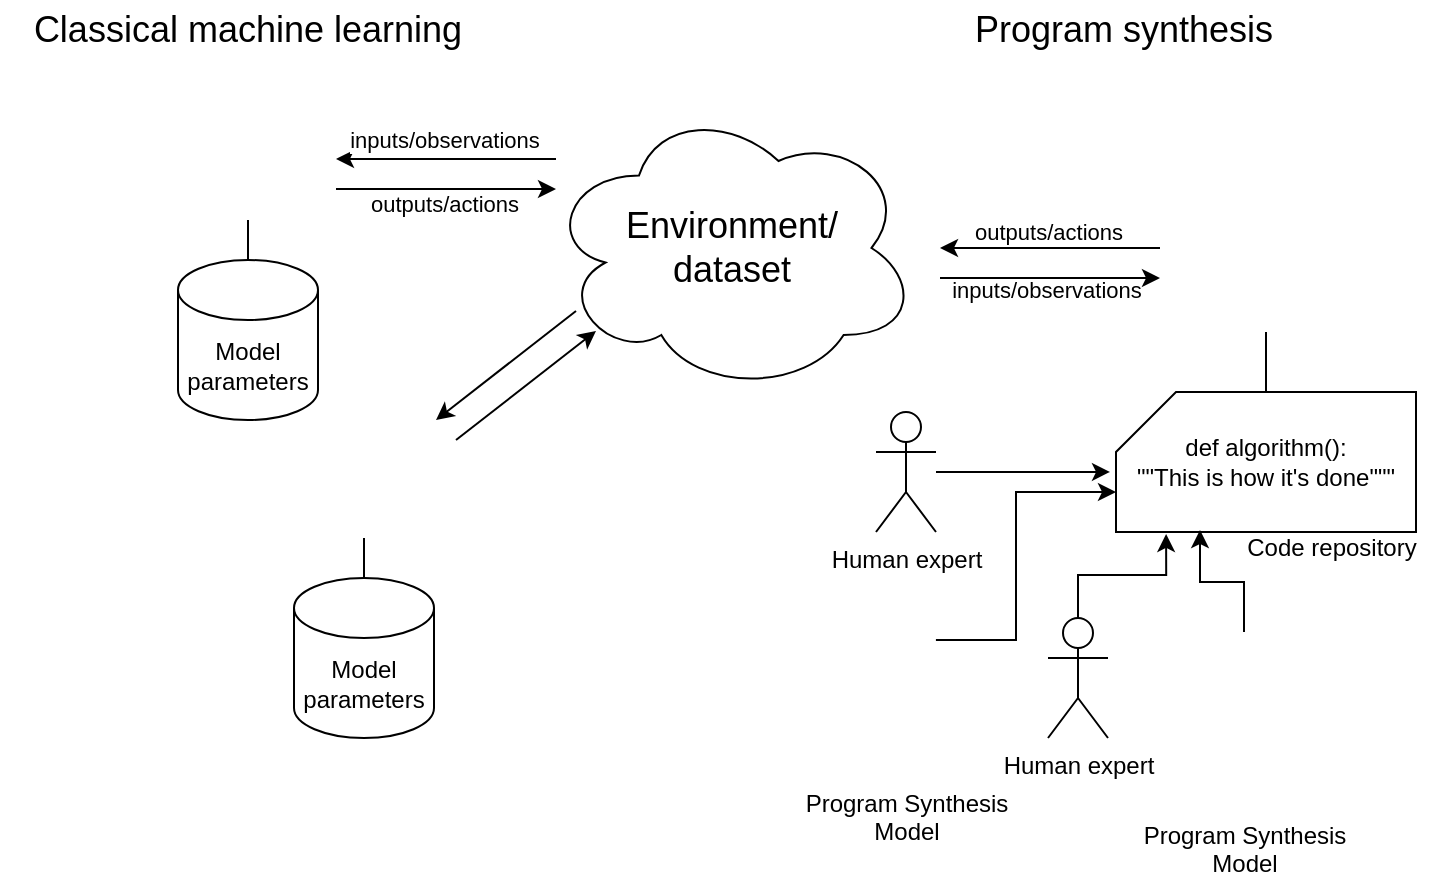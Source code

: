 <mxfile version="21.5.2" type="device">
  <diagram name="Page-1" id="VlZbHFtChdrGzwKs_LxF">
    <mxGraphModel dx="884" dy="758" grid="1" gridSize="10" guides="1" tooltips="1" connect="1" arrows="1" fold="1" page="1" pageScale="1" pageWidth="827" pageHeight="1169" math="0" shadow="0">
      <root>
        <mxCell id="0" />
        <mxCell id="1" parent="0" />
        <mxCell id="eirpmqJPmtOJmETznUmS-19" style="edgeStyle=orthogonalEdgeStyle;rounded=0;orthogonalLoop=1;jettySize=auto;html=1;endArrow=none;endFill=0;" parent="1" source="eirpmqJPmtOJmETznUmS-1" edge="1">
          <mxGeometry relative="1" as="geometry">
            <mxPoint x="695" y="246" as="targetPoint" />
          </mxGeometry>
        </mxCell>
        <mxCell id="eirpmqJPmtOJmETznUmS-1" value="def algorithm():&lt;br&gt;&quot;&quot;This is how it&#39;s done&quot;&quot;&quot;" style="shape=card;whiteSpace=wrap;html=1;" parent="1" vertex="1">
          <mxGeometry x="620" y="276" width="150" height="70" as="geometry" />
        </mxCell>
        <mxCell id="eirpmqJPmtOJmETznUmS-42" style="edgeStyle=orthogonalEdgeStyle;rounded=0;orthogonalLoop=1;jettySize=auto;html=1;entryX=-0.02;entryY=0.571;entryDx=0;entryDy=0;entryPerimeter=0;" parent="1" source="eirpmqJPmtOJmETznUmS-2" target="eirpmqJPmtOJmETznUmS-1" edge="1">
          <mxGeometry relative="1" as="geometry" />
        </mxCell>
        <mxCell id="eirpmqJPmtOJmETznUmS-2" value="Human expert" style="shape=umlActor;verticalLabelPosition=bottom;verticalAlign=top;html=1;outlineConnect=0;" parent="1" vertex="1">
          <mxGeometry x="500" y="286" width="30" height="60" as="geometry" />
        </mxCell>
        <mxCell id="eirpmqJPmtOJmETznUmS-3" value="" style="shape=image;html=1;verticalAlign=top;verticalLabelPosition=bottom;labelBackgroundColor=#ffffff;imageAspect=0;aspect=fixed;image=https://cdn0.iconfinder.com/data/icons/phosphor-regular-vol-4/256/robot-128.png" parent="1" vertex="1">
          <mxGeometry x="142" y="120" width="88" height="88" as="geometry" />
        </mxCell>
        <mxCell id="eirpmqJPmtOJmETznUmS-6" value="&lt;font style=&quot;font-size: 18px;&quot;&gt;Environment/&lt;br&gt;dataset&lt;/font&gt;" style="ellipse;shape=cloud;whiteSpace=wrap;html=1;" parent="1" vertex="1">
          <mxGeometry x="335" y="131.5" width="186" height="145" as="geometry" />
        </mxCell>
        <mxCell id="eirpmqJPmtOJmETznUmS-7" value="" style="shape=image;html=1;verticalAlign=top;verticalLabelPosition=bottom;labelBackgroundColor=#ffffff;imageAspect=0;aspect=fixed;image=https://cdn0.iconfinder.com/data/icons/phosphor-regular-vol-4/256/robot-128.png" parent="1" vertex="1">
          <mxGeometry x="200" y="276" width="88" height="88" as="geometry" />
        </mxCell>
        <mxCell id="eirpmqJPmtOJmETznUmS-50" style="edgeStyle=orthogonalEdgeStyle;rounded=0;orthogonalLoop=1;jettySize=auto;html=1;endArrow=none;endFill=0;" parent="1" source="eirpmqJPmtOJmETznUmS-9" edge="1">
          <mxGeometry relative="1" as="geometry">
            <mxPoint x="186" y="190" as="targetPoint" />
          </mxGeometry>
        </mxCell>
        <mxCell id="eirpmqJPmtOJmETznUmS-9" value="Model parameters" style="shape=cylinder3;whiteSpace=wrap;html=1;boundedLbl=1;backgroundOutline=1;size=15;" parent="1" vertex="1">
          <mxGeometry x="151" y="210" width="70" height="80" as="geometry" />
        </mxCell>
        <mxCell id="eirpmqJPmtOJmETznUmS-16" style="edgeStyle=orthogonalEdgeStyle;rounded=0;orthogonalLoop=1;jettySize=auto;html=1;endArrow=none;endFill=0;" parent="1" source="eirpmqJPmtOJmETznUmS-10" edge="1">
          <mxGeometry relative="1" as="geometry">
            <mxPoint x="244" y="354" as="targetPoint" />
          </mxGeometry>
        </mxCell>
        <mxCell id="eirpmqJPmtOJmETznUmS-10" value="Model parameters" style="shape=cylinder3;whiteSpace=wrap;html=1;boundedLbl=1;backgroundOutline=1;size=15;" parent="1" vertex="1">
          <mxGeometry x="209" y="369" width="70" height="80" as="geometry" />
        </mxCell>
        <mxCell id="eirpmqJPmtOJmETznUmS-13" value="" style="shape=image;html=1;verticalAlign=top;verticalLabelPosition=bottom;labelBackgroundColor=#ffffff;imageAspect=0;aspect=fixed;image=https://cdn0.iconfinder.com/data/icons/phosphor-regular-vol-4/256/robot-128.png" parent="1" vertex="1">
          <mxGeometry x="651" y="170" width="88" height="88" as="geometry" />
        </mxCell>
        <mxCell id="eirpmqJPmtOJmETznUmS-14" value="Code repository" style="text;html=1;strokeColor=none;fillColor=none;align=center;verticalAlign=middle;whiteSpace=wrap;rounded=0;" parent="1" vertex="1">
          <mxGeometry x="670" y="340" width="116" height="28" as="geometry" />
        </mxCell>
        <mxCell id="eirpmqJPmtOJmETznUmS-43" style="edgeStyle=orthogonalEdgeStyle;rounded=0;orthogonalLoop=1;jettySize=auto;html=1;exitX=0.5;exitY=0;exitDx=0;exitDy=0;exitPerimeter=0;entryX=0.167;entryY=1.014;entryDx=0;entryDy=0;entryPerimeter=0;" parent="1" source="eirpmqJPmtOJmETznUmS-20" target="eirpmqJPmtOJmETznUmS-1" edge="1">
          <mxGeometry relative="1" as="geometry">
            <mxPoint x="730" y="410" as="targetPoint" />
          </mxGeometry>
        </mxCell>
        <mxCell id="eirpmqJPmtOJmETznUmS-20" value="Human expert" style="shape=umlActor;verticalLabelPosition=bottom;verticalAlign=top;html=1;outlineConnect=0;" parent="1" vertex="1">
          <mxGeometry x="586" y="389" width="30" height="60" as="geometry" />
        </mxCell>
        <mxCell id="eirpmqJPmtOJmETznUmS-21" value="&lt;font style=&quot;font-size: 18px;&quot;&gt;Classical machine learning&lt;/font&gt;" style="text;html=1;strokeColor=none;fillColor=none;align=center;verticalAlign=middle;whiteSpace=wrap;rounded=0;" parent="1" vertex="1">
          <mxGeometry x="62" y="80" width="248" height="30" as="geometry" />
        </mxCell>
        <mxCell id="eirpmqJPmtOJmETznUmS-30" value="" style="endArrow=classic;html=1;rounded=0;" parent="1" edge="1">
          <mxGeometry width="50" height="50" relative="1" as="geometry">
            <mxPoint x="340" y="159.5" as="sourcePoint" />
            <mxPoint x="230" y="159.5" as="targetPoint" />
          </mxGeometry>
        </mxCell>
        <mxCell id="eirpmqJPmtOJmETznUmS-31" value="inputs/observations" style="edgeLabel;html=1;align=center;verticalAlign=middle;resizable=0;points=[];" parent="eirpmqJPmtOJmETznUmS-30" vertex="1" connectable="0">
          <mxGeometry x="0.314" relative="1" as="geometry">
            <mxPoint x="16" y="-10" as="offset" />
          </mxGeometry>
        </mxCell>
        <mxCell id="eirpmqJPmtOJmETznUmS-32" value="" style="endArrow=classic;html=1;rounded=0;" parent="1" edge="1">
          <mxGeometry width="50" height="50" relative="1" as="geometry">
            <mxPoint x="230" y="174.5" as="sourcePoint" />
            <mxPoint x="340" y="174.5" as="targetPoint" />
          </mxGeometry>
        </mxCell>
        <mxCell id="eirpmqJPmtOJmETznUmS-33" value="outputs/actions" style="edgeLabel;html=1;align=center;verticalAlign=middle;resizable=0;points=[];" parent="eirpmqJPmtOJmETznUmS-32" vertex="1" connectable="0">
          <mxGeometry x="0.314" relative="1" as="geometry">
            <mxPoint x="-19" y="7" as="offset" />
          </mxGeometry>
        </mxCell>
        <mxCell id="eirpmqJPmtOJmETznUmS-34" value="" style="endArrow=classic;html=1;rounded=0;" parent="1" edge="1">
          <mxGeometry width="50" height="50" relative="1" as="geometry">
            <mxPoint x="350" y="235.5" as="sourcePoint" />
            <mxPoint x="280" y="290" as="targetPoint" />
          </mxGeometry>
        </mxCell>
        <mxCell id="eirpmqJPmtOJmETznUmS-36" value="" style="endArrow=classic;html=1;rounded=0;" parent="1" edge="1">
          <mxGeometry width="50" height="50" relative="1" as="geometry">
            <mxPoint x="290" y="300" as="sourcePoint" />
            <mxPoint x="360" y="245.5" as="targetPoint" />
          </mxGeometry>
        </mxCell>
        <mxCell id="eirpmqJPmtOJmETznUmS-38" value="" style="endArrow=classic;html=1;rounded=0;" parent="1" edge="1">
          <mxGeometry width="50" height="50" relative="1" as="geometry">
            <mxPoint x="642" y="204" as="sourcePoint" />
            <mxPoint x="532" y="204" as="targetPoint" />
          </mxGeometry>
        </mxCell>
        <mxCell id="eirpmqJPmtOJmETznUmS-39" value="inputs/observations" style="edgeLabel;html=1;align=center;verticalAlign=middle;resizable=0;points=[];" parent="eirpmqJPmtOJmETznUmS-38" vertex="1" connectable="0">
          <mxGeometry x="0.314" relative="1" as="geometry">
            <mxPoint x="15" y="21" as="offset" />
          </mxGeometry>
        </mxCell>
        <mxCell id="eirpmqJPmtOJmETznUmS-40" value="" style="endArrow=classic;html=1;rounded=0;" parent="1" edge="1">
          <mxGeometry width="50" height="50" relative="1" as="geometry">
            <mxPoint x="532" y="219" as="sourcePoint" />
            <mxPoint x="642" y="219" as="targetPoint" />
          </mxGeometry>
        </mxCell>
        <mxCell id="eirpmqJPmtOJmETznUmS-41" value="outputs/actions" style="edgeLabel;html=1;align=center;verticalAlign=middle;resizable=0;points=[];" parent="eirpmqJPmtOJmETznUmS-40" vertex="1" connectable="0">
          <mxGeometry x="0.314" relative="1" as="geometry">
            <mxPoint x="-19" y="-23" as="offset" />
          </mxGeometry>
        </mxCell>
        <mxCell id="eirpmqJPmtOJmETznUmS-48" style="edgeStyle=orthogonalEdgeStyle;rounded=0;orthogonalLoop=1;jettySize=auto;html=1;entryX=0;entryY=0;entryDx=0;entryDy=50;entryPerimeter=0;exitX=0.67;exitY=0.227;exitDx=0;exitDy=0;exitPerimeter=0;" parent="1" source="eirpmqJPmtOJmETznUmS-44" target="eirpmqJPmtOJmETznUmS-1" edge="1">
          <mxGeometry relative="1" as="geometry">
            <Array as="points">
              <mxPoint x="570" y="400" />
              <mxPoint x="570" y="326" />
            </Array>
          </mxGeometry>
        </mxCell>
        <mxCell id="eirpmqJPmtOJmETznUmS-44" value="Program Synthesis&lt;br&gt;Model" style="shape=image;html=1;verticalAlign=top;verticalLabelPosition=bottom;labelBackgroundColor=#ffffff;imageAspect=0;aspect=fixed;image=https://cdn0.iconfinder.com/data/icons/phosphor-regular-vol-4/256/robot-128.png" parent="1" vertex="1">
          <mxGeometry x="471" y="380" width="88" height="88" as="geometry" />
        </mxCell>
        <mxCell id="eirpmqJPmtOJmETznUmS-47" style="edgeStyle=orthogonalEdgeStyle;rounded=0;orthogonalLoop=1;jettySize=auto;html=1;entryX=0.28;entryY=0.986;entryDx=0;entryDy=0;entryPerimeter=0;" parent="1" source="eirpmqJPmtOJmETznUmS-45" target="eirpmqJPmtOJmETznUmS-1" edge="1">
          <mxGeometry relative="1" as="geometry" />
        </mxCell>
        <mxCell id="eirpmqJPmtOJmETznUmS-45" value="Program Synthesis&lt;br&gt;Model" style="shape=image;html=1;verticalAlign=top;verticalLabelPosition=bottom;labelBackgroundColor=#ffffff;imageAspect=0;aspect=fixed;image=https://cdn0.iconfinder.com/data/icons/phosphor-regular-vol-4/256/robot-128.png" parent="1" vertex="1">
          <mxGeometry x="640" y="396" width="88" height="88" as="geometry" />
        </mxCell>
        <mxCell id="eirpmqJPmtOJmETznUmS-49" value="&lt;font style=&quot;font-size: 18px;&quot;&gt;Program synthesis&lt;/font&gt;" style="text;html=1;strokeColor=none;fillColor=none;align=center;verticalAlign=middle;whiteSpace=wrap;rounded=0;" parent="1" vertex="1">
          <mxGeometry x="500" y="80" width="248" height="30" as="geometry" />
        </mxCell>
      </root>
    </mxGraphModel>
  </diagram>
</mxfile>
